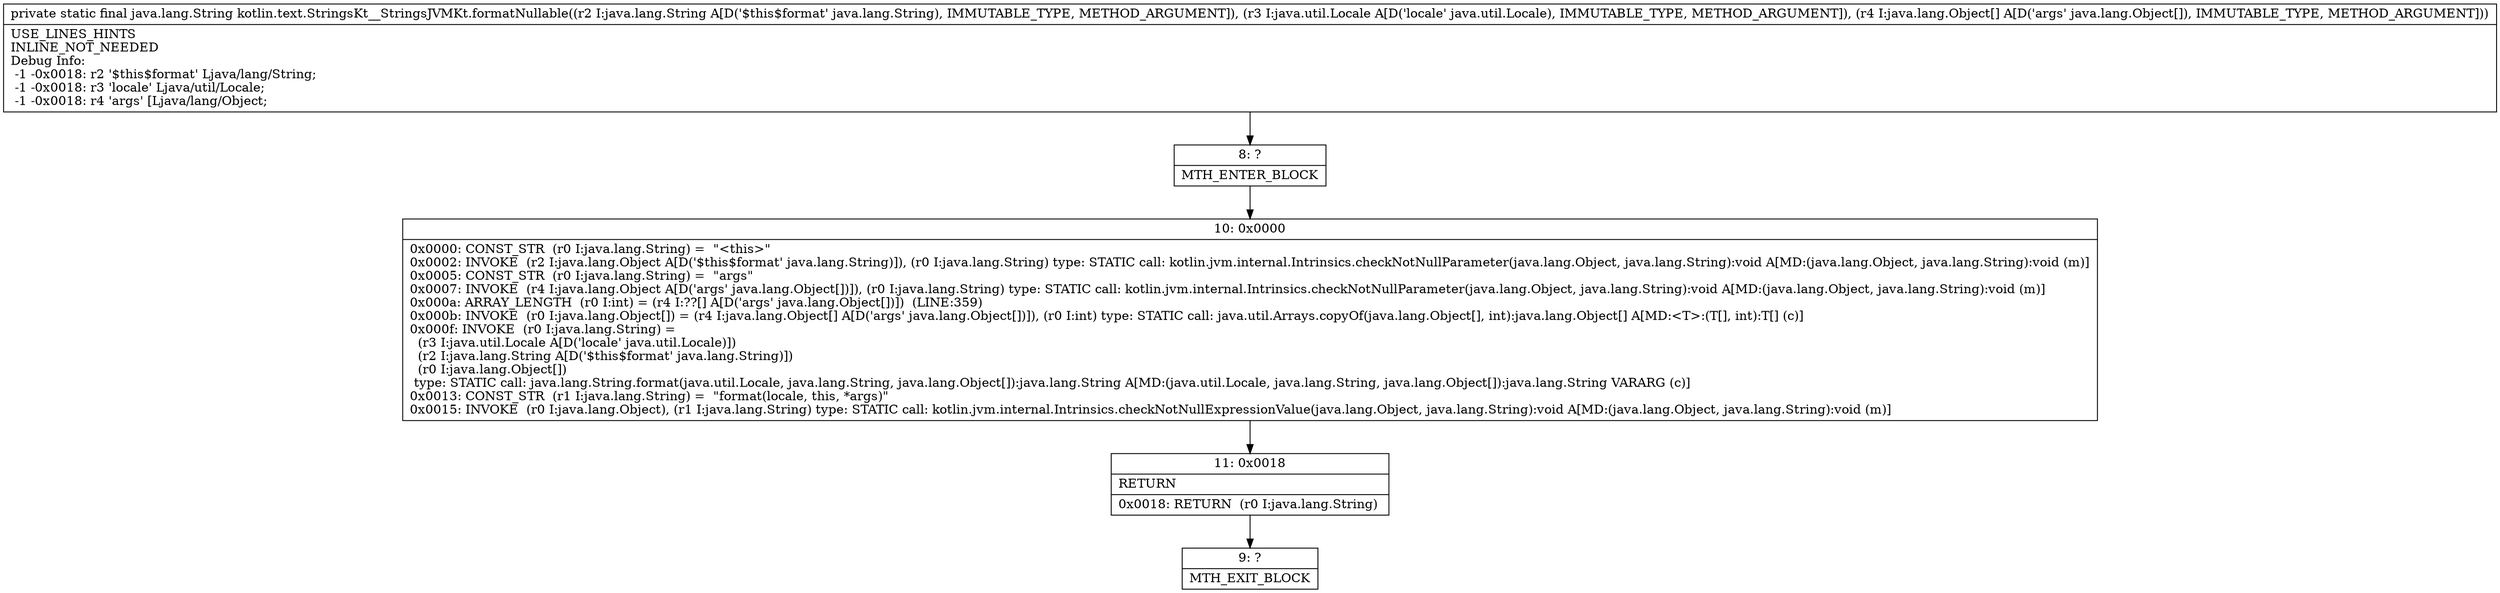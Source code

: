 digraph "CFG forkotlin.text.StringsKt__StringsJVMKt.formatNullable(Ljava\/lang\/String;Ljava\/util\/Locale;[Ljava\/lang\/Object;)Ljava\/lang\/String;" {
Node_8 [shape=record,label="{8\:\ ?|MTH_ENTER_BLOCK\l}"];
Node_10 [shape=record,label="{10\:\ 0x0000|0x0000: CONST_STR  (r0 I:java.lang.String) =  \"\<this\>\" \l0x0002: INVOKE  (r2 I:java.lang.Object A[D('$this$format' java.lang.String)]), (r0 I:java.lang.String) type: STATIC call: kotlin.jvm.internal.Intrinsics.checkNotNullParameter(java.lang.Object, java.lang.String):void A[MD:(java.lang.Object, java.lang.String):void (m)]\l0x0005: CONST_STR  (r0 I:java.lang.String) =  \"args\" \l0x0007: INVOKE  (r4 I:java.lang.Object A[D('args' java.lang.Object[])]), (r0 I:java.lang.String) type: STATIC call: kotlin.jvm.internal.Intrinsics.checkNotNullParameter(java.lang.Object, java.lang.String):void A[MD:(java.lang.Object, java.lang.String):void (m)]\l0x000a: ARRAY_LENGTH  (r0 I:int) = (r4 I:??[] A[D('args' java.lang.Object[])])  (LINE:359)\l0x000b: INVOKE  (r0 I:java.lang.Object[]) = (r4 I:java.lang.Object[] A[D('args' java.lang.Object[])]), (r0 I:int) type: STATIC call: java.util.Arrays.copyOf(java.lang.Object[], int):java.lang.Object[] A[MD:\<T\>:(T[], int):T[] (c)]\l0x000f: INVOKE  (r0 I:java.lang.String) = \l  (r3 I:java.util.Locale A[D('locale' java.util.Locale)])\l  (r2 I:java.lang.String A[D('$this$format' java.lang.String)])\l  (r0 I:java.lang.Object[])\l type: STATIC call: java.lang.String.format(java.util.Locale, java.lang.String, java.lang.Object[]):java.lang.String A[MD:(java.util.Locale, java.lang.String, java.lang.Object[]):java.lang.String VARARG (c)]\l0x0013: CONST_STR  (r1 I:java.lang.String) =  \"format(locale, this, *args)\" \l0x0015: INVOKE  (r0 I:java.lang.Object), (r1 I:java.lang.String) type: STATIC call: kotlin.jvm.internal.Intrinsics.checkNotNullExpressionValue(java.lang.Object, java.lang.String):void A[MD:(java.lang.Object, java.lang.String):void (m)]\l}"];
Node_11 [shape=record,label="{11\:\ 0x0018|RETURN\l|0x0018: RETURN  (r0 I:java.lang.String) \l}"];
Node_9 [shape=record,label="{9\:\ ?|MTH_EXIT_BLOCK\l}"];
MethodNode[shape=record,label="{private static final java.lang.String kotlin.text.StringsKt__StringsJVMKt.formatNullable((r2 I:java.lang.String A[D('$this$format' java.lang.String), IMMUTABLE_TYPE, METHOD_ARGUMENT]), (r3 I:java.util.Locale A[D('locale' java.util.Locale), IMMUTABLE_TYPE, METHOD_ARGUMENT]), (r4 I:java.lang.Object[] A[D('args' java.lang.Object[]), IMMUTABLE_TYPE, METHOD_ARGUMENT]))  | USE_LINES_HINTS\lINLINE_NOT_NEEDED\lDebug Info:\l  \-1 \-0x0018: r2 '$this$format' Ljava\/lang\/String;\l  \-1 \-0x0018: r3 'locale' Ljava\/util\/Locale;\l  \-1 \-0x0018: r4 'args' [Ljava\/lang\/Object;\l}"];
MethodNode -> Node_8;Node_8 -> Node_10;
Node_10 -> Node_11;
Node_11 -> Node_9;
}

